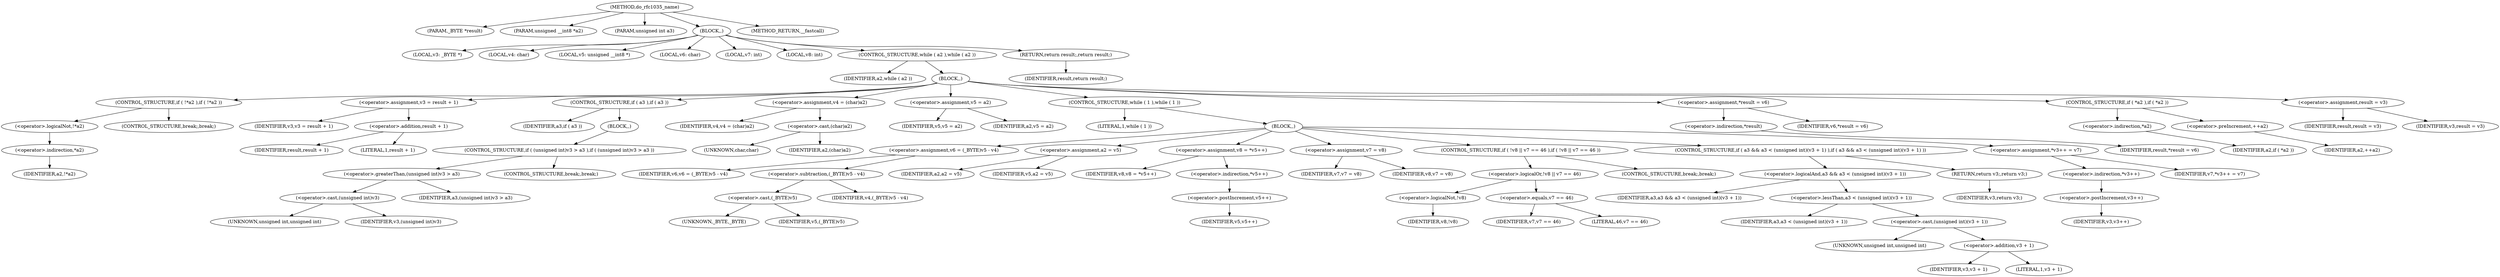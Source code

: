 digraph do_rfc1035_name {  
"1000107" [label = "(METHOD,do_rfc1035_name)" ]
"1000108" [label = "(PARAM,_BYTE *result)" ]
"1000109" [label = "(PARAM,unsigned __int8 *a2)" ]
"1000110" [label = "(PARAM,unsigned int a3)" ]
"1000111" [label = "(BLOCK,,)" ]
"1000112" [label = "(LOCAL,v3: _BYTE *)" ]
"1000113" [label = "(LOCAL,v4: char)" ]
"1000114" [label = "(LOCAL,v5: unsigned __int8 *)" ]
"1000115" [label = "(LOCAL,v6: char)" ]
"1000116" [label = "(LOCAL,v7: int)" ]
"1000117" [label = "(LOCAL,v8: int)" ]
"1000118" [label = "(CONTROL_STRUCTURE,while ( a2 ),while ( a2 ))" ]
"1000119" [label = "(IDENTIFIER,a2,while ( a2 ))" ]
"1000120" [label = "(BLOCK,,)" ]
"1000121" [label = "(CONTROL_STRUCTURE,if ( !*a2 ),if ( !*a2 ))" ]
"1000122" [label = "(<operator>.logicalNot,!*a2)" ]
"1000123" [label = "(<operator>.indirection,*a2)" ]
"1000124" [label = "(IDENTIFIER,a2,!*a2)" ]
"1000125" [label = "(CONTROL_STRUCTURE,break;,break;)" ]
"1000126" [label = "(<operator>.assignment,v3 = result + 1)" ]
"1000127" [label = "(IDENTIFIER,v3,v3 = result + 1)" ]
"1000128" [label = "(<operator>.addition,result + 1)" ]
"1000129" [label = "(IDENTIFIER,result,result + 1)" ]
"1000130" [label = "(LITERAL,1,result + 1)" ]
"1000131" [label = "(CONTROL_STRUCTURE,if ( a3 ),if ( a3 ))" ]
"1000132" [label = "(IDENTIFIER,a3,if ( a3 ))" ]
"1000133" [label = "(BLOCK,,)" ]
"1000134" [label = "(CONTROL_STRUCTURE,if ( (unsigned int)v3 > a3 ),if ( (unsigned int)v3 > a3 ))" ]
"1000135" [label = "(<operator>.greaterThan,(unsigned int)v3 > a3)" ]
"1000136" [label = "(<operator>.cast,(unsigned int)v3)" ]
"1000137" [label = "(UNKNOWN,unsigned int,unsigned int)" ]
"1000138" [label = "(IDENTIFIER,v3,(unsigned int)v3)" ]
"1000139" [label = "(IDENTIFIER,a3,(unsigned int)v3 > a3)" ]
"1000140" [label = "(CONTROL_STRUCTURE,break;,break;)" ]
"1000141" [label = "(<operator>.assignment,v4 = (char)a2)" ]
"1000142" [label = "(IDENTIFIER,v4,v4 = (char)a2)" ]
"1000143" [label = "(<operator>.cast,(char)a2)" ]
"1000144" [label = "(UNKNOWN,char,char)" ]
"1000145" [label = "(IDENTIFIER,a2,(char)a2)" ]
"1000146" [label = "(<operator>.assignment,v5 = a2)" ]
"1000147" [label = "(IDENTIFIER,v5,v5 = a2)" ]
"1000148" [label = "(IDENTIFIER,a2,v5 = a2)" ]
"1000149" [label = "(CONTROL_STRUCTURE,while ( 1 ),while ( 1 ))" ]
"1000150" [label = "(LITERAL,1,while ( 1 ))" ]
"1000151" [label = "(BLOCK,,)" ]
"1000152" [label = "(<operator>.assignment,v6 = (_BYTE)v5 - v4)" ]
"1000153" [label = "(IDENTIFIER,v6,v6 = (_BYTE)v5 - v4)" ]
"1000154" [label = "(<operator>.subtraction,(_BYTE)v5 - v4)" ]
"1000155" [label = "(<operator>.cast,(_BYTE)v5)" ]
"1000156" [label = "(UNKNOWN,_BYTE,_BYTE)" ]
"1000157" [label = "(IDENTIFIER,v5,(_BYTE)v5)" ]
"1000158" [label = "(IDENTIFIER,v4,(_BYTE)v5 - v4)" ]
"1000159" [label = "(<operator>.assignment,a2 = v5)" ]
"1000160" [label = "(IDENTIFIER,a2,a2 = v5)" ]
"1000161" [label = "(IDENTIFIER,v5,a2 = v5)" ]
"1000162" [label = "(<operator>.assignment,v8 = *v5++)" ]
"1000163" [label = "(IDENTIFIER,v8,v8 = *v5++)" ]
"1000164" [label = "(<operator>.indirection,*v5++)" ]
"1000165" [label = "(<operator>.postIncrement,v5++)" ]
"1000166" [label = "(IDENTIFIER,v5,v5++)" ]
"1000167" [label = "(<operator>.assignment,v7 = v8)" ]
"1000168" [label = "(IDENTIFIER,v7,v7 = v8)" ]
"1000169" [label = "(IDENTIFIER,v8,v7 = v8)" ]
"1000170" [label = "(CONTROL_STRUCTURE,if ( !v8 || v7 == 46 ),if ( !v8 || v7 == 46 ))" ]
"1000171" [label = "(<operator>.logicalOr,!v8 || v7 == 46)" ]
"1000172" [label = "(<operator>.logicalNot,!v8)" ]
"1000173" [label = "(IDENTIFIER,v8,!v8)" ]
"1000174" [label = "(<operator>.equals,v7 == 46)" ]
"1000175" [label = "(IDENTIFIER,v7,v7 == 46)" ]
"1000176" [label = "(LITERAL,46,v7 == 46)" ]
"1000177" [label = "(CONTROL_STRUCTURE,break;,break;)" ]
"1000178" [label = "(CONTROL_STRUCTURE,if ( a3 && a3 < (unsigned int)(v3 + 1) ),if ( a3 && a3 < (unsigned int)(v3 + 1) ))" ]
"1000179" [label = "(<operator>.logicalAnd,a3 && a3 < (unsigned int)(v3 + 1))" ]
"1000180" [label = "(IDENTIFIER,a3,a3 && a3 < (unsigned int)(v3 + 1))" ]
"1000181" [label = "(<operator>.lessThan,a3 < (unsigned int)(v3 + 1))" ]
"1000182" [label = "(IDENTIFIER,a3,a3 < (unsigned int)(v3 + 1))" ]
"1000183" [label = "(<operator>.cast,(unsigned int)(v3 + 1))" ]
"1000184" [label = "(UNKNOWN,unsigned int,unsigned int)" ]
"1000185" [label = "(<operator>.addition,v3 + 1)" ]
"1000186" [label = "(IDENTIFIER,v3,v3 + 1)" ]
"1000187" [label = "(LITERAL,1,v3 + 1)" ]
"1000188" [label = "(RETURN,return v3;,return v3;)" ]
"1000189" [label = "(IDENTIFIER,v3,return v3;)" ]
"1000190" [label = "(<operator>.assignment,*v3++ = v7)" ]
"1000191" [label = "(<operator>.indirection,*v3++)" ]
"1000192" [label = "(<operator>.postIncrement,v3++)" ]
"1000193" [label = "(IDENTIFIER,v3,v3++)" ]
"1000194" [label = "(IDENTIFIER,v7,*v3++ = v7)" ]
"1000195" [label = "(<operator>.assignment,*result = v6)" ]
"1000196" [label = "(<operator>.indirection,*result)" ]
"1000197" [label = "(IDENTIFIER,result,*result = v6)" ]
"1000198" [label = "(IDENTIFIER,v6,*result = v6)" ]
"1000199" [label = "(CONTROL_STRUCTURE,if ( *a2 ),if ( *a2 ))" ]
"1000200" [label = "(<operator>.indirection,*a2)" ]
"1000201" [label = "(IDENTIFIER,a2,if ( *a2 ))" ]
"1000202" [label = "(<operator>.preIncrement,++a2)" ]
"1000203" [label = "(IDENTIFIER,a2,++a2)" ]
"1000204" [label = "(<operator>.assignment,result = v3)" ]
"1000205" [label = "(IDENTIFIER,result,result = v3)" ]
"1000206" [label = "(IDENTIFIER,v3,result = v3)" ]
"1000207" [label = "(RETURN,return result;,return result;)" ]
"1000208" [label = "(IDENTIFIER,result,return result;)" ]
"1000209" [label = "(METHOD_RETURN,__fastcall)" ]
  "1000107" -> "1000108" 
  "1000107" -> "1000109" 
  "1000107" -> "1000110" 
  "1000107" -> "1000111" 
  "1000107" -> "1000209" 
  "1000111" -> "1000112" 
  "1000111" -> "1000113" 
  "1000111" -> "1000114" 
  "1000111" -> "1000115" 
  "1000111" -> "1000116" 
  "1000111" -> "1000117" 
  "1000111" -> "1000118" 
  "1000111" -> "1000207" 
  "1000118" -> "1000119" 
  "1000118" -> "1000120" 
  "1000120" -> "1000121" 
  "1000120" -> "1000126" 
  "1000120" -> "1000131" 
  "1000120" -> "1000141" 
  "1000120" -> "1000146" 
  "1000120" -> "1000149" 
  "1000120" -> "1000195" 
  "1000120" -> "1000199" 
  "1000120" -> "1000204" 
  "1000121" -> "1000122" 
  "1000121" -> "1000125" 
  "1000122" -> "1000123" 
  "1000123" -> "1000124" 
  "1000126" -> "1000127" 
  "1000126" -> "1000128" 
  "1000128" -> "1000129" 
  "1000128" -> "1000130" 
  "1000131" -> "1000132" 
  "1000131" -> "1000133" 
  "1000133" -> "1000134" 
  "1000134" -> "1000135" 
  "1000134" -> "1000140" 
  "1000135" -> "1000136" 
  "1000135" -> "1000139" 
  "1000136" -> "1000137" 
  "1000136" -> "1000138" 
  "1000141" -> "1000142" 
  "1000141" -> "1000143" 
  "1000143" -> "1000144" 
  "1000143" -> "1000145" 
  "1000146" -> "1000147" 
  "1000146" -> "1000148" 
  "1000149" -> "1000150" 
  "1000149" -> "1000151" 
  "1000151" -> "1000152" 
  "1000151" -> "1000159" 
  "1000151" -> "1000162" 
  "1000151" -> "1000167" 
  "1000151" -> "1000170" 
  "1000151" -> "1000178" 
  "1000151" -> "1000190" 
  "1000152" -> "1000153" 
  "1000152" -> "1000154" 
  "1000154" -> "1000155" 
  "1000154" -> "1000158" 
  "1000155" -> "1000156" 
  "1000155" -> "1000157" 
  "1000159" -> "1000160" 
  "1000159" -> "1000161" 
  "1000162" -> "1000163" 
  "1000162" -> "1000164" 
  "1000164" -> "1000165" 
  "1000165" -> "1000166" 
  "1000167" -> "1000168" 
  "1000167" -> "1000169" 
  "1000170" -> "1000171" 
  "1000170" -> "1000177" 
  "1000171" -> "1000172" 
  "1000171" -> "1000174" 
  "1000172" -> "1000173" 
  "1000174" -> "1000175" 
  "1000174" -> "1000176" 
  "1000178" -> "1000179" 
  "1000178" -> "1000188" 
  "1000179" -> "1000180" 
  "1000179" -> "1000181" 
  "1000181" -> "1000182" 
  "1000181" -> "1000183" 
  "1000183" -> "1000184" 
  "1000183" -> "1000185" 
  "1000185" -> "1000186" 
  "1000185" -> "1000187" 
  "1000188" -> "1000189" 
  "1000190" -> "1000191" 
  "1000190" -> "1000194" 
  "1000191" -> "1000192" 
  "1000192" -> "1000193" 
  "1000195" -> "1000196" 
  "1000195" -> "1000198" 
  "1000196" -> "1000197" 
  "1000199" -> "1000200" 
  "1000199" -> "1000202" 
  "1000200" -> "1000201" 
  "1000202" -> "1000203" 
  "1000204" -> "1000205" 
  "1000204" -> "1000206" 
  "1000207" -> "1000208" 
}
